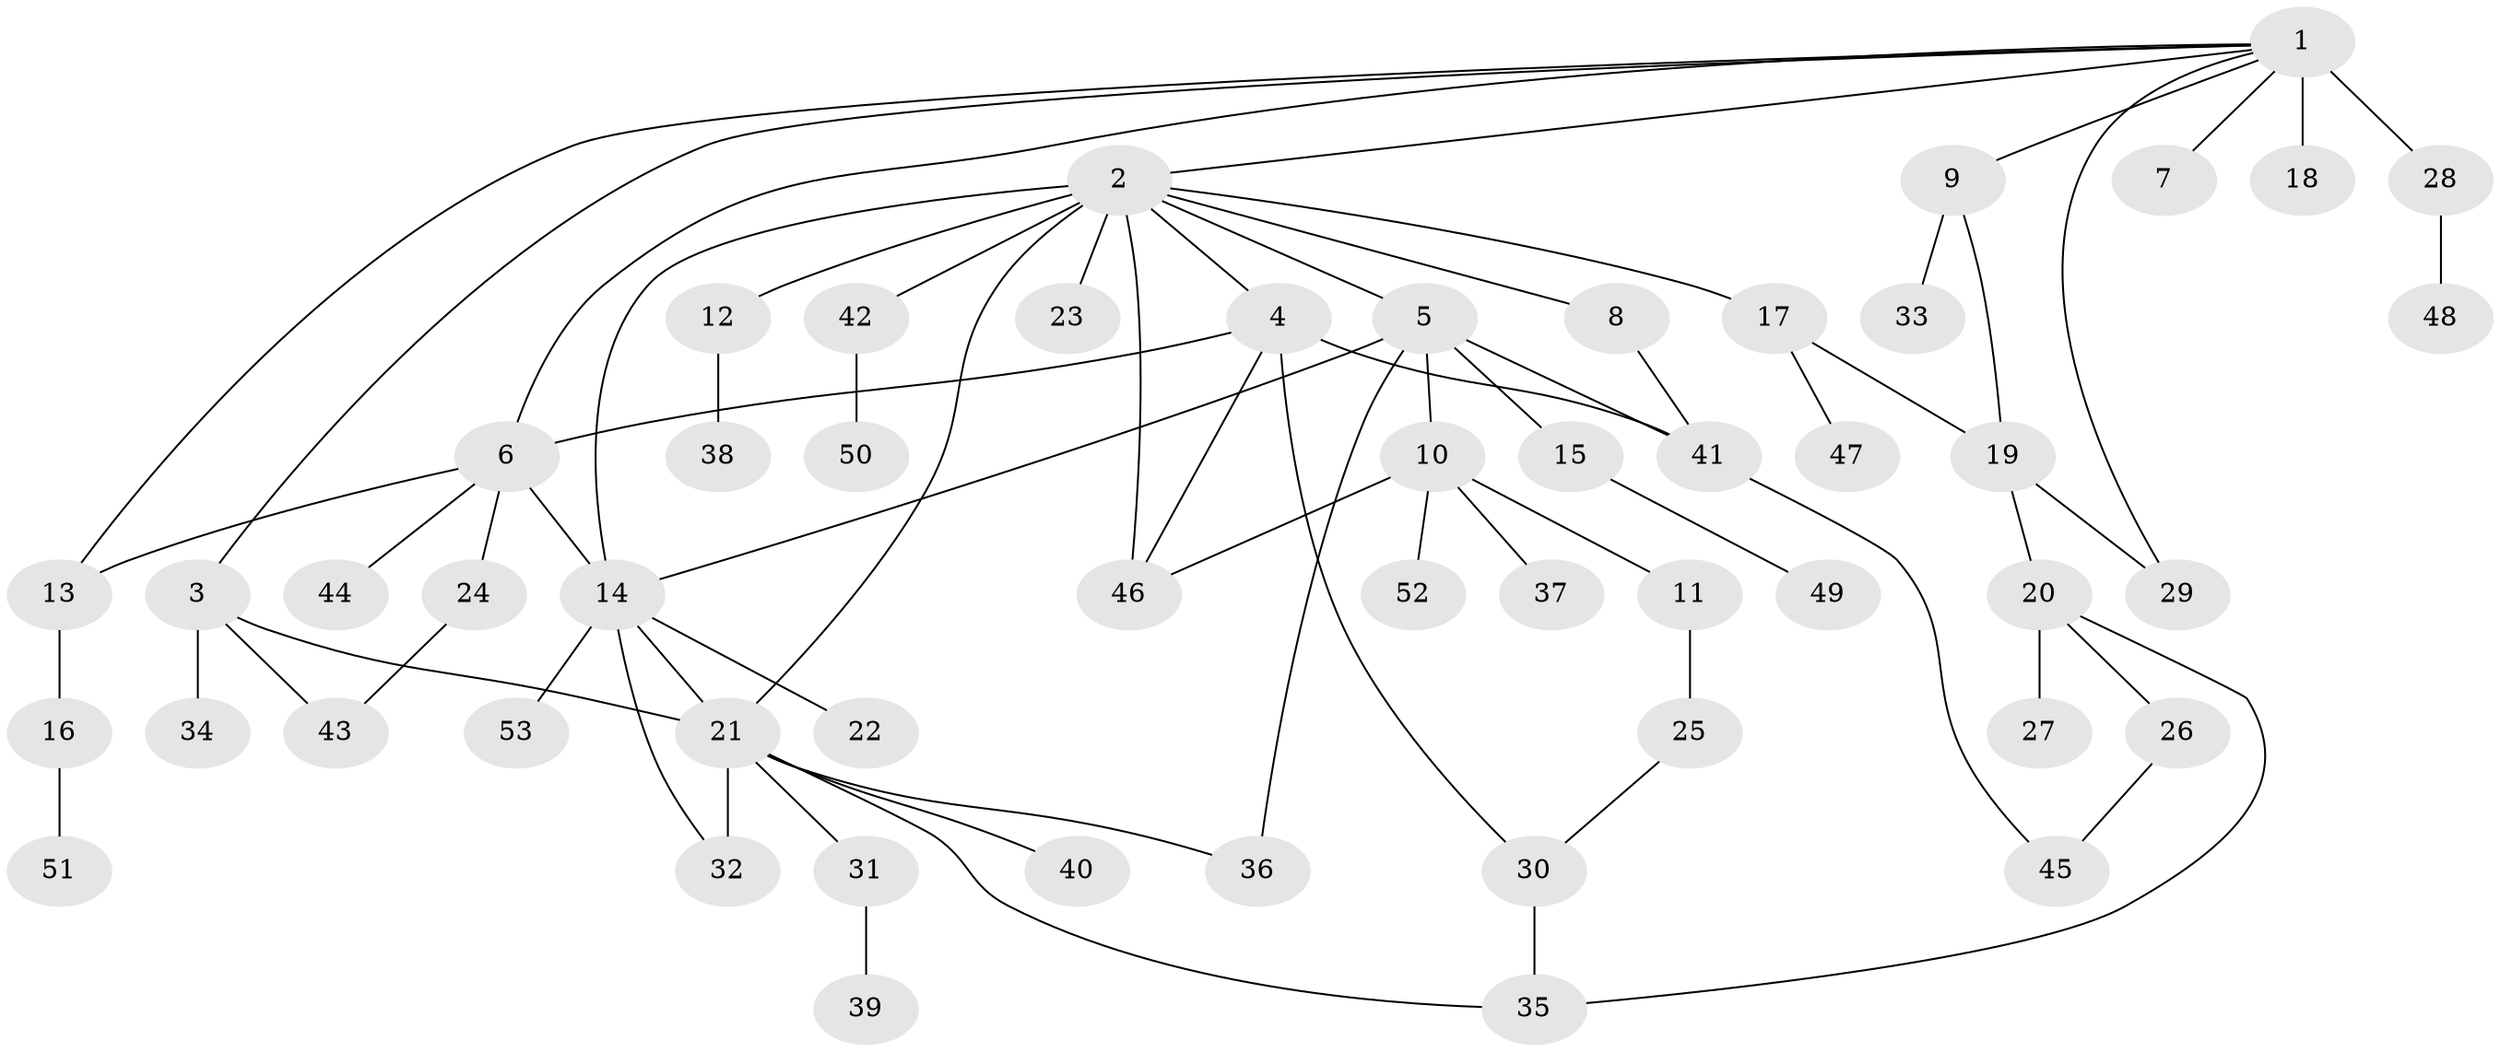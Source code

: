 // original degree distribution, {17: 0.009523809523809525, 13: 0.009523809523809525, 6: 0.047619047619047616, 16: 0.009523809523809525, 2: 0.2, 5: 0.0380952380952381, 4: 0.02857142857142857, 3: 0.12380952380952381, 1: 0.5238095238095238, 12: 0.009523809523809525}
// Generated by graph-tools (version 1.1) at 2025/50/03/04/25 22:50:08]
// undirected, 53 vertices, 71 edges
graph export_dot {
  node [color=gray90,style=filled];
  1;
  2;
  3;
  4;
  5;
  6;
  7;
  8;
  9;
  10;
  11;
  12;
  13;
  14;
  15;
  16;
  17;
  18;
  19;
  20;
  21;
  22;
  23;
  24;
  25;
  26;
  27;
  28;
  29;
  30;
  31;
  32;
  33;
  34;
  35;
  36;
  37;
  38;
  39;
  40;
  41;
  42;
  43;
  44;
  45;
  46;
  47;
  48;
  49;
  50;
  51;
  52;
  53;
  1 -- 2 [weight=1.0];
  1 -- 3 [weight=1.0];
  1 -- 6 [weight=1.0];
  1 -- 7 [weight=1.0];
  1 -- 9 [weight=1.0];
  1 -- 13 [weight=1.0];
  1 -- 18 [weight=6.0];
  1 -- 28 [weight=2.0];
  1 -- 29 [weight=1.0];
  2 -- 4 [weight=1.0];
  2 -- 5 [weight=1.0];
  2 -- 8 [weight=1.0];
  2 -- 12 [weight=1.0];
  2 -- 14 [weight=2.0];
  2 -- 17 [weight=1.0];
  2 -- 21 [weight=1.0];
  2 -- 23 [weight=1.0];
  2 -- 42 [weight=1.0];
  2 -- 46 [weight=1.0];
  3 -- 21 [weight=1.0];
  3 -- 34 [weight=1.0];
  3 -- 43 [weight=2.0];
  4 -- 6 [weight=1.0];
  4 -- 30 [weight=1.0];
  4 -- 41 [weight=1.0];
  4 -- 46 [weight=1.0];
  5 -- 10 [weight=1.0];
  5 -- 14 [weight=1.0];
  5 -- 15 [weight=1.0];
  5 -- 36 [weight=1.0];
  5 -- 41 [weight=1.0];
  6 -- 13 [weight=1.0];
  6 -- 14 [weight=9.0];
  6 -- 24 [weight=1.0];
  6 -- 44 [weight=1.0];
  8 -- 41 [weight=1.0];
  9 -- 19 [weight=1.0];
  9 -- 33 [weight=1.0];
  10 -- 11 [weight=1.0];
  10 -- 37 [weight=1.0];
  10 -- 46 [weight=1.0];
  10 -- 52 [weight=1.0];
  11 -- 25 [weight=2.0];
  12 -- 38 [weight=1.0];
  13 -- 16 [weight=1.0];
  14 -- 21 [weight=1.0];
  14 -- 22 [weight=1.0];
  14 -- 32 [weight=1.0];
  14 -- 53 [weight=1.0];
  15 -- 49 [weight=1.0];
  16 -- 51 [weight=1.0];
  17 -- 19 [weight=1.0];
  17 -- 47 [weight=1.0];
  19 -- 20 [weight=1.0];
  19 -- 29 [weight=2.0];
  20 -- 26 [weight=1.0];
  20 -- 27 [weight=1.0];
  20 -- 35 [weight=1.0];
  21 -- 31 [weight=1.0];
  21 -- 32 [weight=4.0];
  21 -- 35 [weight=1.0];
  21 -- 36 [weight=1.0];
  21 -- 40 [weight=1.0];
  24 -- 43 [weight=1.0];
  25 -- 30 [weight=1.0];
  26 -- 45 [weight=1.0];
  28 -- 48 [weight=1.0];
  30 -- 35 [weight=2.0];
  31 -- 39 [weight=1.0];
  41 -- 45 [weight=1.0];
  42 -- 50 [weight=1.0];
}
